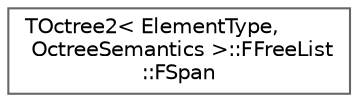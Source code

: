 digraph "Graphical Class Hierarchy"
{
 // INTERACTIVE_SVG=YES
 // LATEX_PDF_SIZE
  bgcolor="transparent";
  edge [fontname=Helvetica,fontsize=10,labelfontname=Helvetica,labelfontsize=10];
  node [fontname=Helvetica,fontsize=10,shape=box,height=0.2,width=0.4];
  rankdir="LR";
  Node0 [id="Node000000",label="TOctree2\< ElementType,\l OctreeSemantics \>::FFreeList\l::FSpan",height=0.2,width=0.4,color="grey40", fillcolor="white", style="filled",URL="$d8/dc6/structTOctree2_1_1FFreeList_1_1FSpan.html",tooltip=" "];
}
